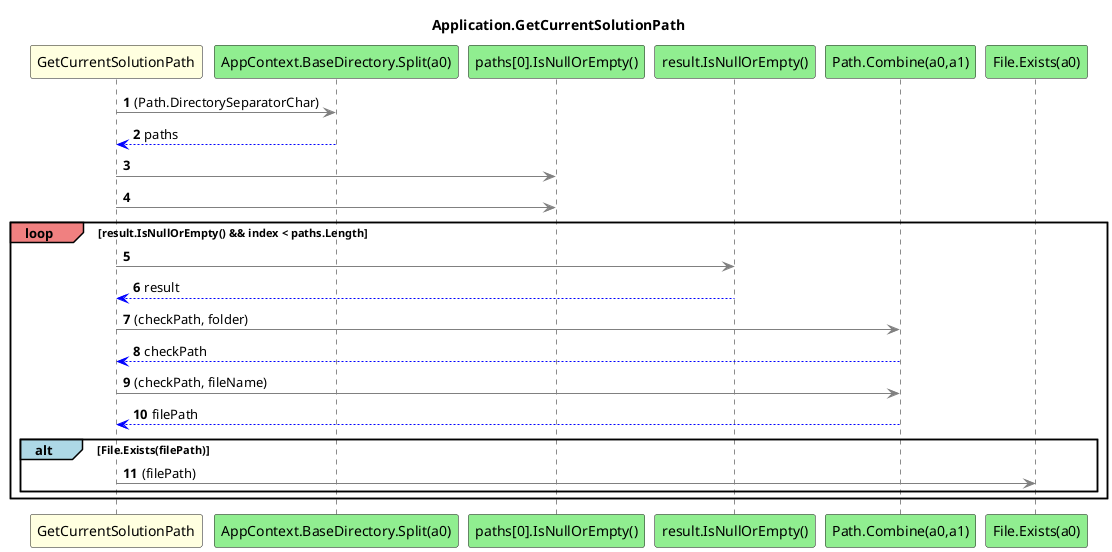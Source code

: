 @startuml Application.GetCurrentSolutionPath
title Application.GetCurrentSolutionPath
participant "GetCurrentSolutionPath" as GetCurrentSolutionPath #LightYellow
participant "AppContext.BaseDirectory.Split(a0)" as AppContext_BaseDirectory_Split_a0 #LightGreen
participant "paths[0].IsNullOrEmpty()" as paths_0_IsNullOrEmpty #LightGreen
participant "result.IsNullOrEmpty()" as result_IsNullOrEmpty #LightGreen
participant "Path.Combine(a0,a1)" as Path_Combine_a0_a1 #LightGreen
participant "File.Exists(a0)" as File_Exists_a0 #LightGreen
autonumber
GetCurrentSolutionPath -[#grey]> AppContext_BaseDirectory_Split_a0 : (Path.DirectorySeparatorChar)
AppContext_BaseDirectory_Split_a0 -[#blue]-> GetCurrentSolutionPath : paths
GetCurrentSolutionPath -[#grey]> paths_0_IsNullOrEmpty
GetCurrentSolutionPath -[#grey]> paths_0_IsNullOrEmpty
loop#LightCoral result.IsNullOrEmpty() && index < paths.Length
    GetCurrentSolutionPath -[#grey]> result_IsNullOrEmpty
    result_IsNullOrEmpty -[#blue]-> GetCurrentSolutionPath : result
    GetCurrentSolutionPath -[#grey]> Path_Combine_a0_a1 : (checkPath, folder)
    Path_Combine_a0_a1 -[#blue]-> GetCurrentSolutionPath : checkPath
    GetCurrentSolutionPath -[#grey]> Path_Combine_a0_a1 : (checkPath, fileName)
    Path_Combine_a0_a1 -[#blue]-> GetCurrentSolutionPath : filePath
    alt#LightBlue File.Exists(filePath)
        GetCurrentSolutionPath -[#grey]> File_Exists_a0 : (filePath)
    end
end
@enduml

